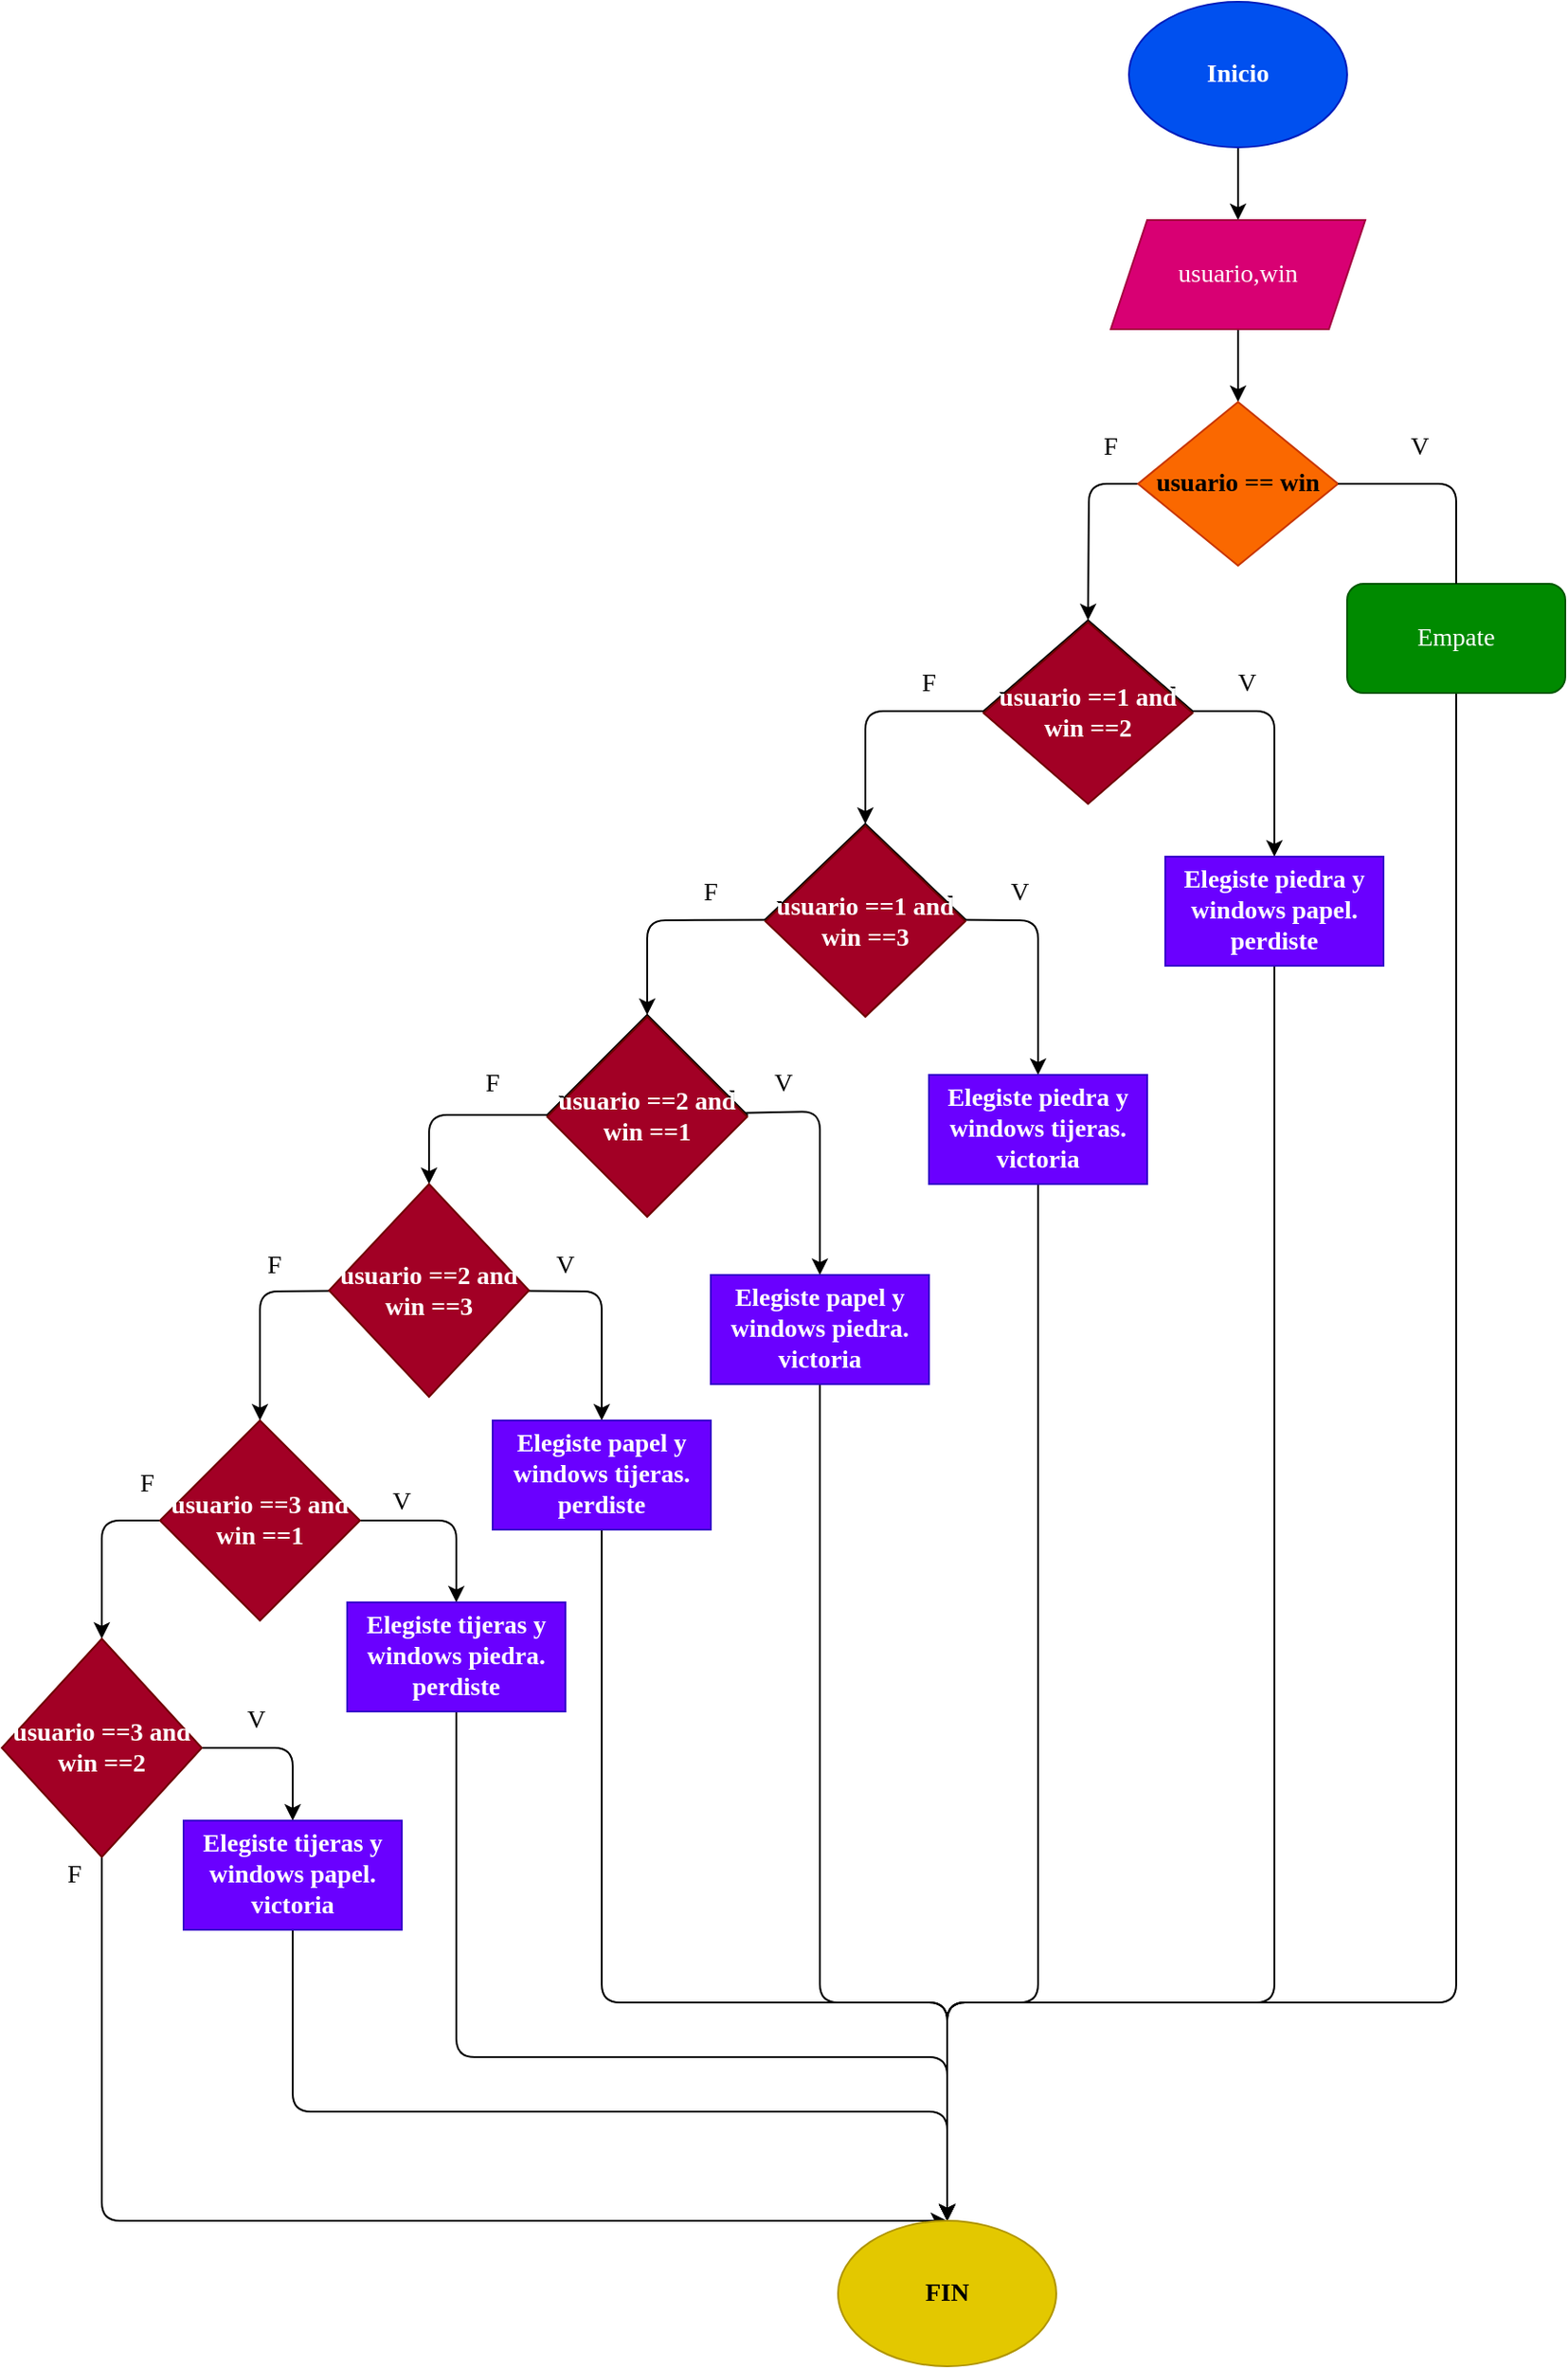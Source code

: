 <mxfile>
    <diagram id="WfS7KGvQkcbwqioDFCav" name="Página-1">
        <mxGraphModel dx="1427" dy="420" grid="1" gridSize="10" guides="1" tooltips="1" connect="1" arrows="1" fold="1" page="1" pageScale="1" pageWidth="827" pageHeight="1169" math="0" shadow="0">
            <root>
                <mxCell id="0"/>
                <mxCell id="1" parent="0"/>
                <mxCell id="4" value="" style="edgeStyle=none;html=1;fontFamily=Comic Sans MS;fontSize=14;" edge="1" parent="1" source="2" target="3">
                    <mxGeometry relative="1" as="geometry"/>
                </mxCell>
                <mxCell id="2" value="Inicio" style="ellipse;whiteSpace=wrap;html=1;fontFamily=Comic Sans MS;fontStyle=1;fontSize=14;fillColor=#0050ef;fontColor=#ffffff;strokeColor=#001DBC;" vertex="1" parent="1">
                    <mxGeometry x="120" y="80" width="120" height="80" as="geometry"/>
                </mxCell>
                <mxCell id="6" value="" style="edgeStyle=none;html=1;fontFamily=Comic Sans MS;fontSize=14;" edge="1" parent="1" source="3" target="5">
                    <mxGeometry relative="1" as="geometry"/>
                </mxCell>
                <mxCell id="3" value="usuario,win" style="shape=parallelogram;perimeter=parallelogramPerimeter;whiteSpace=wrap;html=1;fixedSize=1;fontFamily=Comic Sans MS;fontSize=14;fillColor=#d80073;fontColor=#ffffff;strokeColor=#A50040;" vertex="1" parent="1">
                    <mxGeometry x="110" y="200" width="140" height="60" as="geometry"/>
                </mxCell>
                <mxCell id="12" style="edgeStyle=none;html=1;entryX=0.5;entryY=0;entryDx=0;entryDy=0;fontFamily=Comic Sans MS;fontSize=14;" edge="1" parent="1" source="5" target="7">
                    <mxGeometry relative="1" as="geometry">
                        <Array as="points">
                            <mxPoint x="98" y="345"/>
                        </Array>
                    </mxGeometry>
                </mxCell>
                <mxCell id="42" style="edgeStyle=none;html=1;entryX=0.5;entryY=0;entryDx=0;entryDy=0;fontFamily=Comic Sans MS;fontSize=14;startArrow=none;" edge="1" parent="1" source="45" target="32">
                    <mxGeometry relative="1" as="geometry">
                        <Array as="points">
                            <mxPoint x="300" y="1180"/>
                            <mxPoint x="20" y="1180"/>
                        </Array>
                    </mxGeometry>
                </mxCell>
                <mxCell id="5" value="usuario == win" style="rhombus;whiteSpace=wrap;html=1;fontFamily=Comic Sans MS;fontSize=14;fillColor=#fa6800;strokeColor=#C73500;fontStyle=1" vertex="1" parent="1">
                    <mxGeometry x="125" y="300" width="110" height="90" as="geometry"/>
                </mxCell>
                <mxCell id="10" style="edgeStyle=none;html=1;entryX=0.5;entryY=0;entryDx=0;entryDy=0;fontFamily=Comic Sans MS;fontSize=14;fontStyle=1" edge="1" parent="1" source="7" target="9">
                    <mxGeometry relative="1" as="geometry">
                        <Array as="points">
                            <mxPoint x="-25" y="470"/>
                        </Array>
                    </mxGeometry>
                </mxCell>
                <mxCell id="11" style="edgeStyle=none;html=1;entryX=0.5;entryY=0;entryDx=0;entryDy=0;fontFamily=Comic Sans MS;fontSize=14;fontStyle=1" edge="1" parent="1" source="7" target="8">
                    <mxGeometry relative="1" as="geometry">
                        <Array as="points">
                            <mxPoint x="200" y="470"/>
                        </Array>
                    </mxGeometry>
                </mxCell>
                <mxCell id="7" value="&lt;span&gt;usuario ==1 and win ==2&lt;/span&gt;" style="rhombus;whiteSpace=wrap;html=1;fontFamily=Comic Sans MS;fontSize=14;fontStyle=1" vertex="1" parent="1">
                    <mxGeometry x="40" y="420" width="115" height="100" as="geometry"/>
                </mxCell>
                <mxCell id="38" style="edgeStyle=none;html=1;entryX=0.5;entryY=0;entryDx=0;entryDy=0;fontFamily=Comic Sans MS;fontSize=14;fontStyle=1" edge="1" parent="1" source="8" target="32">
                    <mxGeometry relative="1" as="geometry">
                        <Array as="points">
                            <mxPoint x="200" y="1180"/>
                            <mxPoint x="20" y="1180"/>
                        </Array>
                    </mxGeometry>
                </mxCell>
                <mxCell id="8" value="Elegiste piedra y windows papel.&lt;br&gt;perdiste" style="rounded=0;whiteSpace=wrap;html=1;fontFamily=Comic Sans MS;fontSize=14;fillColor=#6a00ff;fontColor=#ffffff;strokeColor=#3700CC;fontStyle=1" vertex="1" parent="1">
                    <mxGeometry x="140" y="550" width="120" height="60" as="geometry"/>
                </mxCell>
                <mxCell id="14" style="edgeStyle=none;html=1;entryX=0.5;entryY=0;entryDx=0;entryDy=0;fontFamily=Comic Sans MS;fontSize=14;fontStyle=1" edge="1" parent="1" source="9" target="13">
                    <mxGeometry relative="1" as="geometry">
                        <Array as="points">
                            <mxPoint x="70" y="585"/>
                        </Array>
                    </mxGeometry>
                </mxCell>
                <mxCell id="16" style="edgeStyle=none;html=1;entryX=0.5;entryY=0;entryDx=0;entryDy=0;fontFamily=Comic Sans MS;fontSize=14;fontStyle=1" edge="1" parent="1" source="9" target="15">
                    <mxGeometry relative="1" as="geometry">
                        <Array as="points">
                            <mxPoint x="-145" y="585"/>
                        </Array>
                    </mxGeometry>
                </mxCell>
                <mxCell id="9" value="usuario ==1 and win ==3" style="rhombus;whiteSpace=wrap;html=1;fontFamily=Comic Sans MS;fontSize=14;fontStyle=1" vertex="1" parent="1">
                    <mxGeometry x="-80" y="532" width="110" height="105" as="geometry"/>
                </mxCell>
                <mxCell id="37" style="edgeStyle=none;html=1;entryX=0.5;entryY=0;entryDx=0;entryDy=0;fontFamily=Comic Sans MS;fontSize=14;fontStyle=1" edge="1" parent="1" source="13" target="32">
                    <mxGeometry relative="1" as="geometry">
                        <Array as="points">
                            <mxPoint x="70" y="1180"/>
                            <mxPoint x="20" y="1180"/>
                        </Array>
                    </mxGeometry>
                </mxCell>
                <mxCell id="13" value="Elegiste piedra y windows tijeras.&lt;br&gt;victoria" style="rounded=0;whiteSpace=wrap;html=1;fontFamily=Comic Sans MS;fontSize=14;fillColor=#6a00ff;fontColor=#ffffff;strokeColor=#3700CC;fontStyle=1" vertex="1" parent="1">
                    <mxGeometry x="10" y="670" width="120" height="60" as="geometry"/>
                </mxCell>
                <mxCell id="18" style="edgeStyle=none;html=1;entryX=0.5;entryY=0;entryDx=0;entryDy=0;fontFamily=Comic Sans MS;fontSize=14;fontStyle=1" edge="1" parent="1" source="15" target="17">
                    <mxGeometry relative="1" as="geometry">
                        <Array as="points">
                            <mxPoint x="-50" y="690"/>
                        </Array>
                    </mxGeometry>
                </mxCell>
                <mxCell id="21" style="edgeStyle=none;html=1;entryX=0.5;entryY=0;entryDx=0;entryDy=0;fontFamily=Comic Sans MS;fontSize=14;fontStyle=1" edge="1" parent="1" source="15" target="19">
                    <mxGeometry relative="1" as="geometry">
                        <Array as="points">
                            <mxPoint x="-265" y="692"/>
                        </Array>
                    </mxGeometry>
                </mxCell>
                <mxCell id="15" value="&lt;span&gt;usuario ==2 and win ==1&lt;/span&gt;" style="rhombus;whiteSpace=wrap;html=1;fontFamily=Comic Sans MS;fontSize=14;fontStyle=1" vertex="1" parent="1">
                    <mxGeometry x="-200" y="637" width="110" height="110" as="geometry"/>
                </mxCell>
                <mxCell id="36" style="edgeStyle=none;html=1;entryX=0.5;entryY=0;entryDx=0;entryDy=0;fontFamily=Comic Sans MS;fontSize=14;fontStyle=1" edge="1" parent="1" source="17" target="32">
                    <mxGeometry relative="1" as="geometry">
                        <Array as="points">
                            <mxPoint x="-50" y="1180"/>
                            <mxPoint x="20" y="1180"/>
                        </Array>
                    </mxGeometry>
                </mxCell>
                <mxCell id="17" value="Elegiste papel y windows piedra.&lt;br&gt;victoria" style="rounded=0;whiteSpace=wrap;html=1;fontFamily=Comic Sans MS;fontSize=14;fillColor=#6a00ff;fontColor=#ffffff;strokeColor=#3700CC;fontStyle=1" vertex="1" parent="1">
                    <mxGeometry x="-110" y="780" width="120" height="60" as="geometry"/>
                </mxCell>
                <mxCell id="23" style="edgeStyle=none;html=1;entryX=0.5;entryY=0;entryDx=0;entryDy=0;fontFamily=Comic Sans MS;fontSize=14;fontStyle=1" edge="1" parent="1" source="19" target="22">
                    <mxGeometry relative="1" as="geometry">
                        <Array as="points">
                            <mxPoint x="-170" y="789"/>
                        </Array>
                    </mxGeometry>
                </mxCell>
                <mxCell id="27" style="edgeStyle=none;html=1;entryX=0.5;entryY=0;entryDx=0;entryDy=0;fontFamily=Comic Sans MS;fontSize=14;fontStyle=1" edge="1" parent="1" source="19" target="24">
                    <mxGeometry relative="1" as="geometry">
                        <Array as="points">
                            <mxPoint x="-358" y="789"/>
                        </Array>
                    </mxGeometry>
                </mxCell>
                <mxCell id="19" value="&lt;span&gt;usuario ==2 and win ==3&lt;/span&gt;" style="rhombus;whiteSpace=wrap;html=1;fontFamily=Comic Sans MS;fontSize=14;fontStyle=1;fillColor=#a20025;fontColor=#ffffff;strokeColor=#6F0000;" vertex="1" parent="1">
                    <mxGeometry x="-320" y="730" width="110" height="117" as="geometry"/>
                </mxCell>
                <mxCell id="35" style="edgeStyle=none;html=1;entryX=0.5;entryY=0;entryDx=0;entryDy=0;fontFamily=Comic Sans MS;fontSize=14;fontStyle=1" edge="1" parent="1" source="22" target="32">
                    <mxGeometry relative="1" as="geometry">
                        <Array as="points">
                            <mxPoint x="-170" y="1180"/>
                            <mxPoint x="20" y="1180"/>
                        </Array>
                    </mxGeometry>
                </mxCell>
                <mxCell id="22" value="Elegiste papel y windows tijeras.&lt;br&gt;perdiste" style="rounded=0;whiteSpace=wrap;html=1;fontFamily=Comic Sans MS;fontSize=14;fillColor=#6a00ff;fontColor=#ffffff;strokeColor=#3700CC;fontStyle=1" vertex="1" parent="1">
                    <mxGeometry x="-230" y="860" width="120" height="60" as="geometry"/>
                </mxCell>
                <mxCell id="26" style="edgeStyle=none;html=1;entryX=0.5;entryY=0;entryDx=0;entryDy=0;fontFamily=Comic Sans MS;fontSize=14;fontStyle=1" edge="1" parent="1" source="24" target="25">
                    <mxGeometry relative="1" as="geometry">
                        <Array as="points">
                            <mxPoint x="-250" y="915"/>
                        </Array>
                    </mxGeometry>
                </mxCell>
                <mxCell id="29" style="edgeStyle=none;html=1;entryX=0.5;entryY=0;entryDx=0;entryDy=0;fontFamily=Comic Sans MS;fontSize=14;fontStyle=1" edge="1" parent="1" source="24" target="28">
                    <mxGeometry relative="1" as="geometry">
                        <Array as="points">
                            <mxPoint x="-445" y="915"/>
                        </Array>
                    </mxGeometry>
                </mxCell>
                <mxCell id="24" value="&lt;span&gt;usuario ==3 and win ==1&lt;/span&gt;" style="rhombus;whiteSpace=wrap;html=1;fontFamily=Comic Sans MS;fontSize=14;fillColor=#a20025;fontColor=#ffffff;strokeColor=#6F0000;fontStyle=1" vertex="1" parent="1">
                    <mxGeometry x="-413" y="860" width="110" height="110" as="geometry"/>
                </mxCell>
                <mxCell id="33" style="edgeStyle=none;html=1;entryX=0.5;entryY=0;entryDx=0;entryDy=0;fontFamily=Comic Sans MS;fontSize=14;fontStyle=1" edge="1" parent="1" source="25" target="32">
                    <mxGeometry relative="1" as="geometry">
                        <Array as="points">
                            <mxPoint x="-250" y="1210"/>
                            <mxPoint x="20" y="1210"/>
                        </Array>
                    </mxGeometry>
                </mxCell>
                <mxCell id="25" value="Elegiste tijeras y windows piedra.&lt;br&gt;perdiste" style="rounded=0;whiteSpace=wrap;html=1;fontFamily=Comic Sans MS;fontSize=14;fillColor=#6a00ff;fontColor=#ffffff;strokeColor=#3700CC;fontStyle=1" vertex="1" parent="1">
                    <mxGeometry x="-310" y="960" width="120" height="60" as="geometry"/>
                </mxCell>
                <mxCell id="31" style="edgeStyle=none;html=1;entryX=0.5;entryY=0;entryDx=0;entryDy=0;fontFamily=Comic Sans MS;fontSize=14;fontStyle=1" edge="1" parent="1" source="28" target="30">
                    <mxGeometry relative="1" as="geometry">
                        <Array as="points">
                            <mxPoint x="-340" y="1040"/>
                        </Array>
                    </mxGeometry>
                </mxCell>
                <mxCell id="61" style="edgeStyle=none;html=1;entryX=0.5;entryY=0;entryDx=0;entryDy=0;fontFamily=Comic Sans MS;fontSize=14;" edge="1" parent="1" source="28" target="32">
                    <mxGeometry relative="1" as="geometry">
                        <Array as="points">
                            <mxPoint x="-445" y="1300"/>
                        </Array>
                    </mxGeometry>
                </mxCell>
                <mxCell id="28" value="&lt;span&gt;usuario ==3 and win ==2&lt;/span&gt;" style="rhombus;whiteSpace=wrap;html=1;fontFamily=Comic Sans MS;fontSize=14;fillColor=#a20025;fontColor=#ffffff;strokeColor=#6F0000;fontStyle=1" vertex="1" parent="1">
                    <mxGeometry x="-500" y="980" width="110" height="120" as="geometry"/>
                </mxCell>
                <mxCell id="34" style="edgeStyle=none;html=1;entryX=0.5;entryY=0;entryDx=0;entryDy=0;fontFamily=Comic Sans MS;fontSize=14;fontStyle=1" edge="1" parent="1" source="30" target="32">
                    <mxGeometry relative="1" as="geometry">
                        <Array as="points">
                            <mxPoint x="-340" y="1240"/>
                            <mxPoint x="20" y="1240"/>
                        </Array>
                    </mxGeometry>
                </mxCell>
                <mxCell id="30" value="Elegiste tijeras y windows papel.&lt;br&gt;victoria" style="rounded=0;whiteSpace=wrap;html=1;fontFamily=Comic Sans MS;fontSize=14;fillColor=#6a00ff;fontColor=#ffffff;strokeColor=#3700CC;fontStyle=1" vertex="1" parent="1">
                    <mxGeometry x="-400" y="1080" width="120" height="60" as="geometry"/>
                </mxCell>
                <mxCell id="32" value="FIN" style="ellipse;whiteSpace=wrap;html=1;fontFamily=Comic Sans MS;fontSize=14;fontStyle=1;fillColor=#e3c800;fontColor=#000000;strokeColor=#B09500;" vertex="1" parent="1">
                    <mxGeometry x="-40" y="1300" width="120" height="80" as="geometry"/>
                </mxCell>
                <mxCell id="39" value="&lt;span&gt;usuario ==1 and win ==2&lt;/span&gt;" style="rhombus;whiteSpace=wrap;html=1;fontFamily=Comic Sans MS;fontSize=14;fillColor=#a20025;fontColor=#ffffff;strokeColor=#6F0000;fontStyle=1" vertex="1" parent="1">
                    <mxGeometry x="40" y="421" width="115" height="100" as="geometry"/>
                </mxCell>
                <mxCell id="40" value="usuario ==1 and win ==3" style="rhombus;whiteSpace=wrap;html=1;fontFamily=Comic Sans MS;fontSize=14;fillColor=#a20025;fontColor=#ffffff;strokeColor=#6F0000;fontStyle=1" vertex="1" parent="1">
                    <mxGeometry x="-80" y="533" width="110" height="105" as="geometry"/>
                </mxCell>
                <mxCell id="41" value="&lt;span&gt;usuario ==2 and win ==1&lt;/span&gt;" style="rhombus;whiteSpace=wrap;html=1;fontFamily=Comic Sans MS;fontSize=14;fillColor=#a20025;fontColor=#ffffff;strokeColor=#6F0000;fontStyle=1" vertex="1" parent="1">
                    <mxGeometry x="-200" y="638" width="110" height="110" as="geometry"/>
                </mxCell>
                <mxCell id="43" value="F" style="text;html=1;strokeColor=none;fillColor=none;align=center;verticalAlign=middle;whiteSpace=wrap;rounded=0;fontFamily=Comic Sans MS;fontSize=14;" vertex="1" parent="1">
                    <mxGeometry x="80" y="310" width="60" height="30" as="geometry"/>
                </mxCell>
                <mxCell id="44" value="V" style="text;html=1;strokeColor=none;fillColor=none;align=center;verticalAlign=middle;whiteSpace=wrap;rounded=0;fontFamily=Comic Sans MS;fontSize=14;" vertex="1" parent="1">
                    <mxGeometry x="250" y="310" width="60" height="30" as="geometry"/>
                </mxCell>
                <mxCell id="45" value="Empate" style="rounded=1;whiteSpace=wrap;html=1;fontFamily=Comic Sans MS;fontSize=14;fillColor=#008a00;fontColor=#ffffff;strokeColor=#005700;" vertex="1" parent="1">
                    <mxGeometry x="240" y="400" width="120" height="60" as="geometry"/>
                </mxCell>
                <mxCell id="46" value="" style="edgeStyle=none;html=1;entryX=0.5;entryY=0;entryDx=0;entryDy=0;fontFamily=Comic Sans MS;fontSize=14;endArrow=none;" edge="1" parent="1" source="5" target="45">
                    <mxGeometry relative="1" as="geometry">
                        <mxPoint x="235" y="345" as="sourcePoint"/>
                        <mxPoint x="20" y="1300" as="targetPoint"/>
                        <Array as="points">
                            <mxPoint x="300" y="345"/>
                        </Array>
                    </mxGeometry>
                </mxCell>
                <mxCell id="48" value="F" style="text;html=1;strokeColor=none;fillColor=none;align=center;verticalAlign=middle;whiteSpace=wrap;rounded=0;fontFamily=Comic Sans MS;fontSize=14;" vertex="1" parent="1">
                    <mxGeometry x="-450" y="880" width="60" height="30" as="geometry"/>
                </mxCell>
                <mxCell id="49" value="F" style="text;html=1;strokeColor=none;fillColor=none;align=center;verticalAlign=middle;whiteSpace=wrap;rounded=0;fontFamily=Comic Sans MS;fontSize=14;" vertex="1" parent="1">
                    <mxGeometry x="-380" y="760" width="60" height="30" as="geometry"/>
                </mxCell>
                <mxCell id="50" value="F" style="text;html=1;strokeColor=none;fillColor=none;align=center;verticalAlign=middle;whiteSpace=wrap;rounded=0;fontFamily=Comic Sans MS;fontSize=14;" vertex="1" parent="1">
                    <mxGeometry x="-260" y="660" width="60" height="30" as="geometry"/>
                </mxCell>
                <mxCell id="51" value="F" style="text;html=1;strokeColor=none;fillColor=none;align=center;verticalAlign=middle;whiteSpace=wrap;rounded=0;fontFamily=Comic Sans MS;fontSize=14;" vertex="1" parent="1">
                    <mxGeometry x="-140" y="555" width="60" height="30" as="geometry"/>
                </mxCell>
                <mxCell id="52" value="F" style="text;html=1;strokeColor=none;fillColor=none;align=center;verticalAlign=middle;whiteSpace=wrap;rounded=0;fontFamily=Comic Sans MS;fontSize=14;" vertex="1" parent="1">
                    <mxGeometry x="-20" y="440" width="60" height="30" as="geometry"/>
                </mxCell>
                <mxCell id="54" value="V" style="text;html=1;strokeColor=none;fillColor=none;align=center;verticalAlign=middle;whiteSpace=wrap;rounded=0;fontFamily=Comic Sans MS;fontSize=14;" vertex="1" parent="1">
                    <mxGeometry x="-310" y="890" width="60" height="30" as="geometry"/>
                </mxCell>
                <mxCell id="55" value="V" style="text;html=1;strokeColor=none;fillColor=none;align=center;verticalAlign=middle;whiteSpace=wrap;rounded=0;fontFamily=Comic Sans MS;fontSize=14;" vertex="1" parent="1">
                    <mxGeometry x="-220" y="760" width="60" height="30" as="geometry"/>
                </mxCell>
                <mxCell id="56" value="V" style="text;html=1;strokeColor=none;fillColor=none;align=center;verticalAlign=middle;whiteSpace=wrap;rounded=0;fontFamily=Comic Sans MS;fontSize=14;" vertex="1" parent="1">
                    <mxGeometry x="-100" y="660" width="60" height="30" as="geometry"/>
                </mxCell>
                <mxCell id="57" value="V" style="text;html=1;strokeColor=none;fillColor=none;align=center;verticalAlign=middle;whiteSpace=wrap;rounded=0;fontFamily=Comic Sans MS;fontSize=14;" vertex="1" parent="1">
                    <mxGeometry x="30" y="555" width="60" height="30" as="geometry"/>
                </mxCell>
                <mxCell id="58" value="V" style="text;html=1;strokeColor=none;fillColor=none;align=center;verticalAlign=middle;whiteSpace=wrap;rounded=0;fontFamily=Comic Sans MS;fontSize=14;" vertex="1" parent="1">
                    <mxGeometry x="155" y="440" width="60" height="30" as="geometry"/>
                </mxCell>
                <mxCell id="59" value="V" style="text;html=1;strokeColor=none;fillColor=none;align=center;verticalAlign=middle;whiteSpace=wrap;rounded=0;fontFamily=Comic Sans MS;fontSize=14;" vertex="1" parent="1">
                    <mxGeometry x="-390" y="1010" width="60" height="30" as="geometry"/>
                </mxCell>
                <mxCell id="60" value="F" style="text;html=1;strokeColor=none;fillColor=none;align=center;verticalAlign=middle;whiteSpace=wrap;rounded=0;fontFamily=Comic Sans MS;fontSize=14;" vertex="1" parent="1">
                    <mxGeometry x="-490" y="1095" width="60" height="30" as="geometry"/>
                </mxCell>
            </root>
        </mxGraphModel>
    </diagram>
</mxfile>